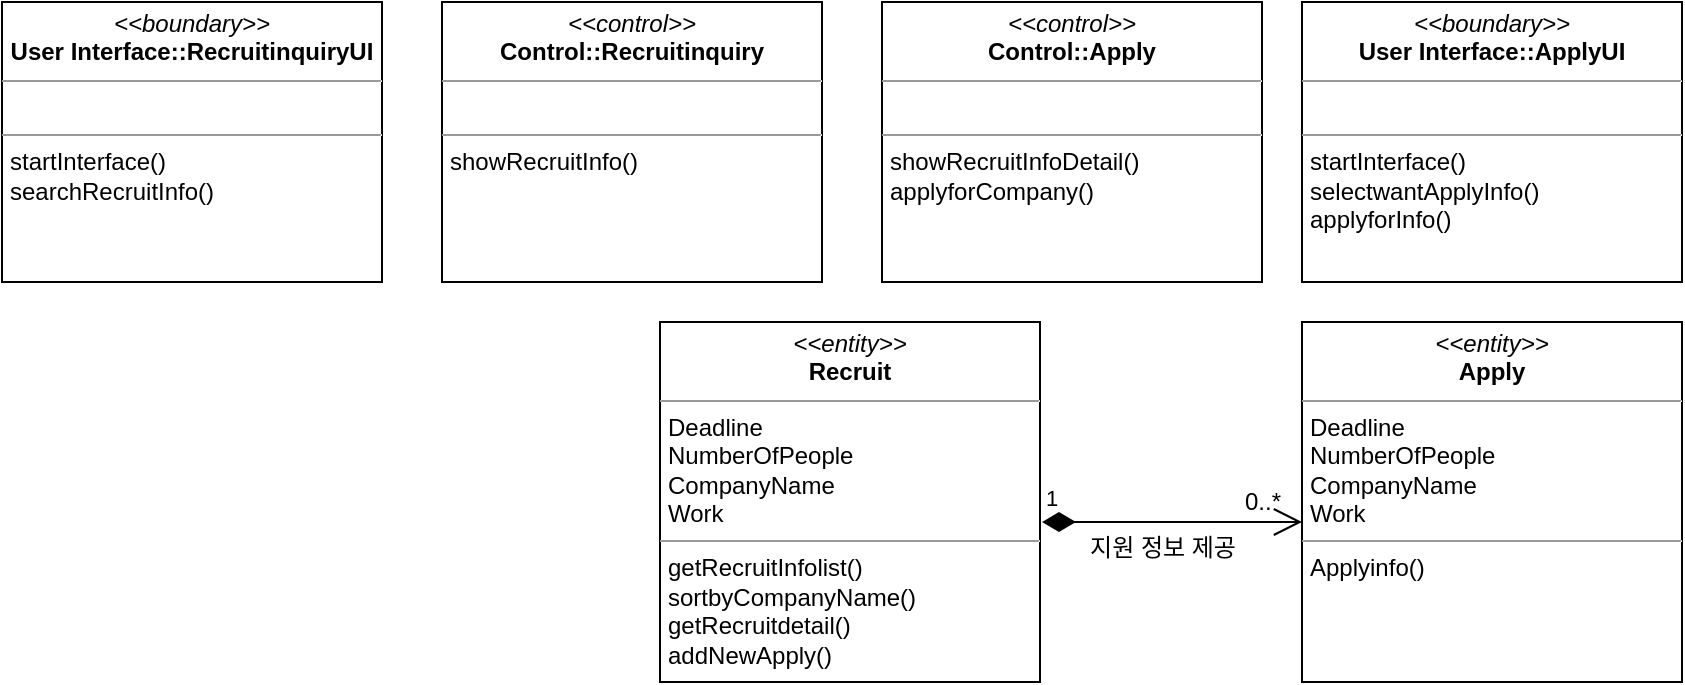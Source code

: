 <mxfile version="21.2.9" type="github">
  <diagram name="페이지-1" id="B1S1XOmkKKGzLpliCROC">
    <mxGraphModel dx="1434" dy="756" grid="1" gridSize="10" guides="1" tooltips="1" connect="1" arrows="1" fold="1" page="1" pageScale="1" pageWidth="827" pageHeight="1169" math="0" shadow="0">
      <root>
        <mxCell id="0" />
        <mxCell id="1" parent="0" />
        <mxCell id="5Ol7_x0GoHPBHIyokY1g-1" value="0..*" style="text;html=1;align=center;verticalAlign=middle;resizable=0;points=[];autosize=1;strokeColor=none;fillColor=none;" parent="1" vertex="1">
          <mxGeometry x="750" y="815" width="40" height="30" as="geometry" />
        </mxCell>
        <mxCell id="5Ol7_x0GoHPBHIyokY1g-2" value="지원 정보 제공" style="text;html=1;align=center;verticalAlign=middle;resizable=0;points=[];autosize=1;strokeColor=none;fillColor=none;" parent="1" vertex="1">
          <mxGeometry x="670" y="838" width="100" height="30" as="geometry" />
        </mxCell>
        <mxCell id="5Ol7_x0GoHPBHIyokY1g-3" value="&lt;p style=&quot;margin:0px;margin-top:4px;text-align:center;&quot;&gt;&lt;i&gt;&amp;lt;&amp;lt;boundary&amp;gt;&amp;gt;&lt;/i&gt;&lt;br&gt;&lt;b&gt;User Interface::RecruitinquiryUI&lt;/b&gt;&lt;/p&gt;&lt;hr size=&quot;1&quot;&gt;&lt;p style=&quot;margin:0px;margin-left:4px;&quot;&gt;&lt;br&gt;&lt;/p&gt;&lt;hr size=&quot;1&quot;&gt;&lt;p style=&quot;margin:0px;margin-left:4px;&quot;&gt;startInterface()&lt;/p&gt;&lt;p style=&quot;margin:0px;margin-left:4px;&quot;&gt;searchRecruitInfo()&lt;/p&gt;" style="verticalAlign=top;align=left;overflow=fill;fontSize=12;fontFamily=Helvetica;html=1;whiteSpace=wrap;" parent="1" vertex="1">
          <mxGeometry x="140" y="580" width="190" height="140" as="geometry" />
        </mxCell>
        <mxCell id="5Ol7_x0GoHPBHIyokY1g-5" value="&lt;p style=&quot;margin:0px;margin-top:4px;text-align:center;&quot;&gt;&lt;i&gt;&amp;lt;&amp;lt;control&amp;gt;&amp;gt;&lt;/i&gt;&lt;br&gt;&lt;b&gt;Control::Recruitinquiry&lt;/b&gt;&lt;/p&gt;&lt;hr size=&quot;1&quot;&gt;&lt;p style=&quot;margin:0px;margin-left:4px;&quot;&gt;&lt;br&gt;&lt;/p&gt;&lt;hr size=&quot;1&quot;&gt;&lt;p style=&quot;margin:0px;margin-left:4px;&quot;&gt;showRecruitInfo()&lt;/p&gt;" style="verticalAlign=top;align=left;overflow=fill;fontSize=12;fontFamily=Helvetica;html=1;whiteSpace=wrap;" parent="1" vertex="1">
          <mxGeometry x="360" y="580" width="190" height="140" as="geometry" />
        </mxCell>
        <mxCell id="5Ol7_x0GoHPBHIyokY1g-9" value="&lt;p style=&quot;margin:0px;margin-top:4px;text-align:center;&quot;&gt;&lt;i&gt;&amp;lt;&amp;lt;control&amp;gt;&amp;gt;&lt;/i&gt;&lt;br&gt;&lt;b&gt;Control::Apply&lt;/b&gt;&lt;/p&gt;&lt;hr size=&quot;1&quot;&gt;&lt;p style=&quot;margin:0px;margin-left:4px;&quot;&gt;&lt;br&gt;&lt;/p&gt;&lt;hr size=&quot;1&quot;&gt;&lt;p style=&quot;margin:0px;margin-left:4px;&quot;&gt;showRecruitInfoDetail()&lt;/p&gt;&lt;p style=&quot;margin:0px;margin-left:4px;&quot;&gt;applyforCompany()&lt;/p&gt;" style="verticalAlign=top;align=left;overflow=fill;fontSize=12;fontFamily=Helvetica;html=1;whiteSpace=wrap;" parent="1" vertex="1">
          <mxGeometry x="580" y="580" width="190" height="140" as="geometry" />
        </mxCell>
        <mxCell id="5Ol7_x0GoHPBHIyokY1g-10" value="&lt;p style=&quot;margin:0px;margin-top:4px;text-align:center;&quot;&gt;&lt;i&gt;&amp;lt;&amp;lt;boundary&amp;gt;&amp;gt;&lt;/i&gt;&lt;br&gt;&lt;b&gt;User Interface::ApplyUI&lt;/b&gt;&lt;/p&gt;&lt;hr size=&quot;1&quot;&gt;&lt;p style=&quot;margin:0px;margin-left:4px;&quot;&gt;&lt;br&gt;&lt;/p&gt;&lt;hr size=&quot;1&quot;&gt;&lt;p style=&quot;margin:0px;margin-left:4px;&quot;&gt;startInterface()&lt;/p&gt;&lt;p style=&quot;margin:0px;margin-left:4px;&quot;&gt;selectwantApplyInfo()&lt;/p&gt;&lt;p style=&quot;margin:0px;margin-left:4px;&quot;&gt;applyforInfo()&lt;/p&gt;" style="verticalAlign=top;align=left;overflow=fill;fontSize=12;fontFamily=Helvetica;html=1;whiteSpace=wrap;" parent="1" vertex="1">
          <mxGeometry x="790" y="580" width="190" height="140" as="geometry" />
        </mxCell>
        <mxCell id="5Ol7_x0GoHPBHIyokY1g-11" value="1" style="endArrow=open;html=1;endSize=12;startArrow=diamondThin;startSize=14;startFill=1;edgeStyle=orthogonalEdgeStyle;align=left;verticalAlign=bottom;rounded=0;" parent="1" edge="1">
          <mxGeometry x="-1" y="3" relative="1" as="geometry">
            <mxPoint x="660" y="840" as="sourcePoint" />
            <mxPoint x="790" y="840" as="targetPoint" />
          </mxGeometry>
        </mxCell>
        <mxCell id="5Ol7_x0GoHPBHIyokY1g-12" value="&lt;p style=&quot;margin:0px;margin-top:4px;text-align:center;&quot;&gt;&lt;i&gt;&amp;lt;&amp;lt;entity&amp;gt;&amp;gt;&lt;/i&gt;&lt;br&gt;&lt;b&gt;Apply&lt;/b&gt;&lt;/p&gt;&lt;hr size=&quot;1&quot;&gt;&lt;p style=&quot;margin:0px;margin-left:4px;&quot;&gt;Deadline&lt;/p&gt;&lt;p style=&quot;margin:0px;margin-left:4px;&quot;&gt;NumberOfPeople&lt;/p&gt;&lt;p style=&quot;margin:0px;margin-left:4px;&quot;&gt;CompanyName&lt;/p&gt;&lt;p style=&quot;margin:0px;margin-left:4px;&quot;&gt;Work&lt;/p&gt;&lt;hr size=&quot;1&quot;&gt;&lt;p style=&quot;margin:0px;margin-left:4px;&quot;&gt;Applyinfo()&lt;/p&gt;" style="verticalAlign=top;align=left;overflow=fill;fontSize=12;fontFamily=Helvetica;html=1;whiteSpace=wrap;" parent="1" vertex="1">
          <mxGeometry x="790" y="740" width="190" height="180" as="geometry" />
        </mxCell>
        <mxCell id="5Ol7_x0GoHPBHIyokY1g-16" value="&lt;p style=&quot;margin:0px;margin-top:4px;text-align:center;&quot;&gt;&lt;i&gt;&amp;lt;&amp;lt;entity&amp;gt;&amp;gt;&lt;/i&gt;&lt;br&gt;&lt;b&gt;Recruit&lt;/b&gt;&lt;/p&gt;&lt;hr size=&quot;1&quot;&gt;&lt;p style=&quot;margin:0px;margin-left:4px;&quot;&gt;Deadline&lt;/p&gt;&lt;p style=&quot;margin:0px;margin-left:4px;&quot;&gt;NumberOfPeople&lt;/p&gt;&lt;p style=&quot;margin:0px;margin-left:4px;&quot;&gt;CompanyName&lt;/p&gt;&lt;p style=&quot;margin:0px;margin-left:4px;&quot;&gt;Work&lt;/p&gt;&lt;hr size=&quot;1&quot;&gt;&lt;p style=&quot;margin:0px;margin-left:4px;&quot;&gt;getRecruitInfolist()&lt;/p&gt;&lt;p style=&quot;margin:0px;margin-left:4px;&quot;&gt;sortbyCompanyName()&lt;/p&gt;&lt;p style=&quot;margin:0px;margin-left:4px;&quot;&gt;getRecruitdetail()&lt;/p&gt;&lt;p style=&quot;margin:0px;margin-left:4px;&quot;&gt;addNewApply()&lt;/p&gt;" style="verticalAlign=top;align=left;overflow=fill;fontSize=12;fontFamily=Helvetica;html=1;whiteSpace=wrap;" parent="1" vertex="1">
          <mxGeometry x="469" y="740" width="190" height="180" as="geometry" />
        </mxCell>
      </root>
    </mxGraphModel>
  </diagram>
</mxfile>
